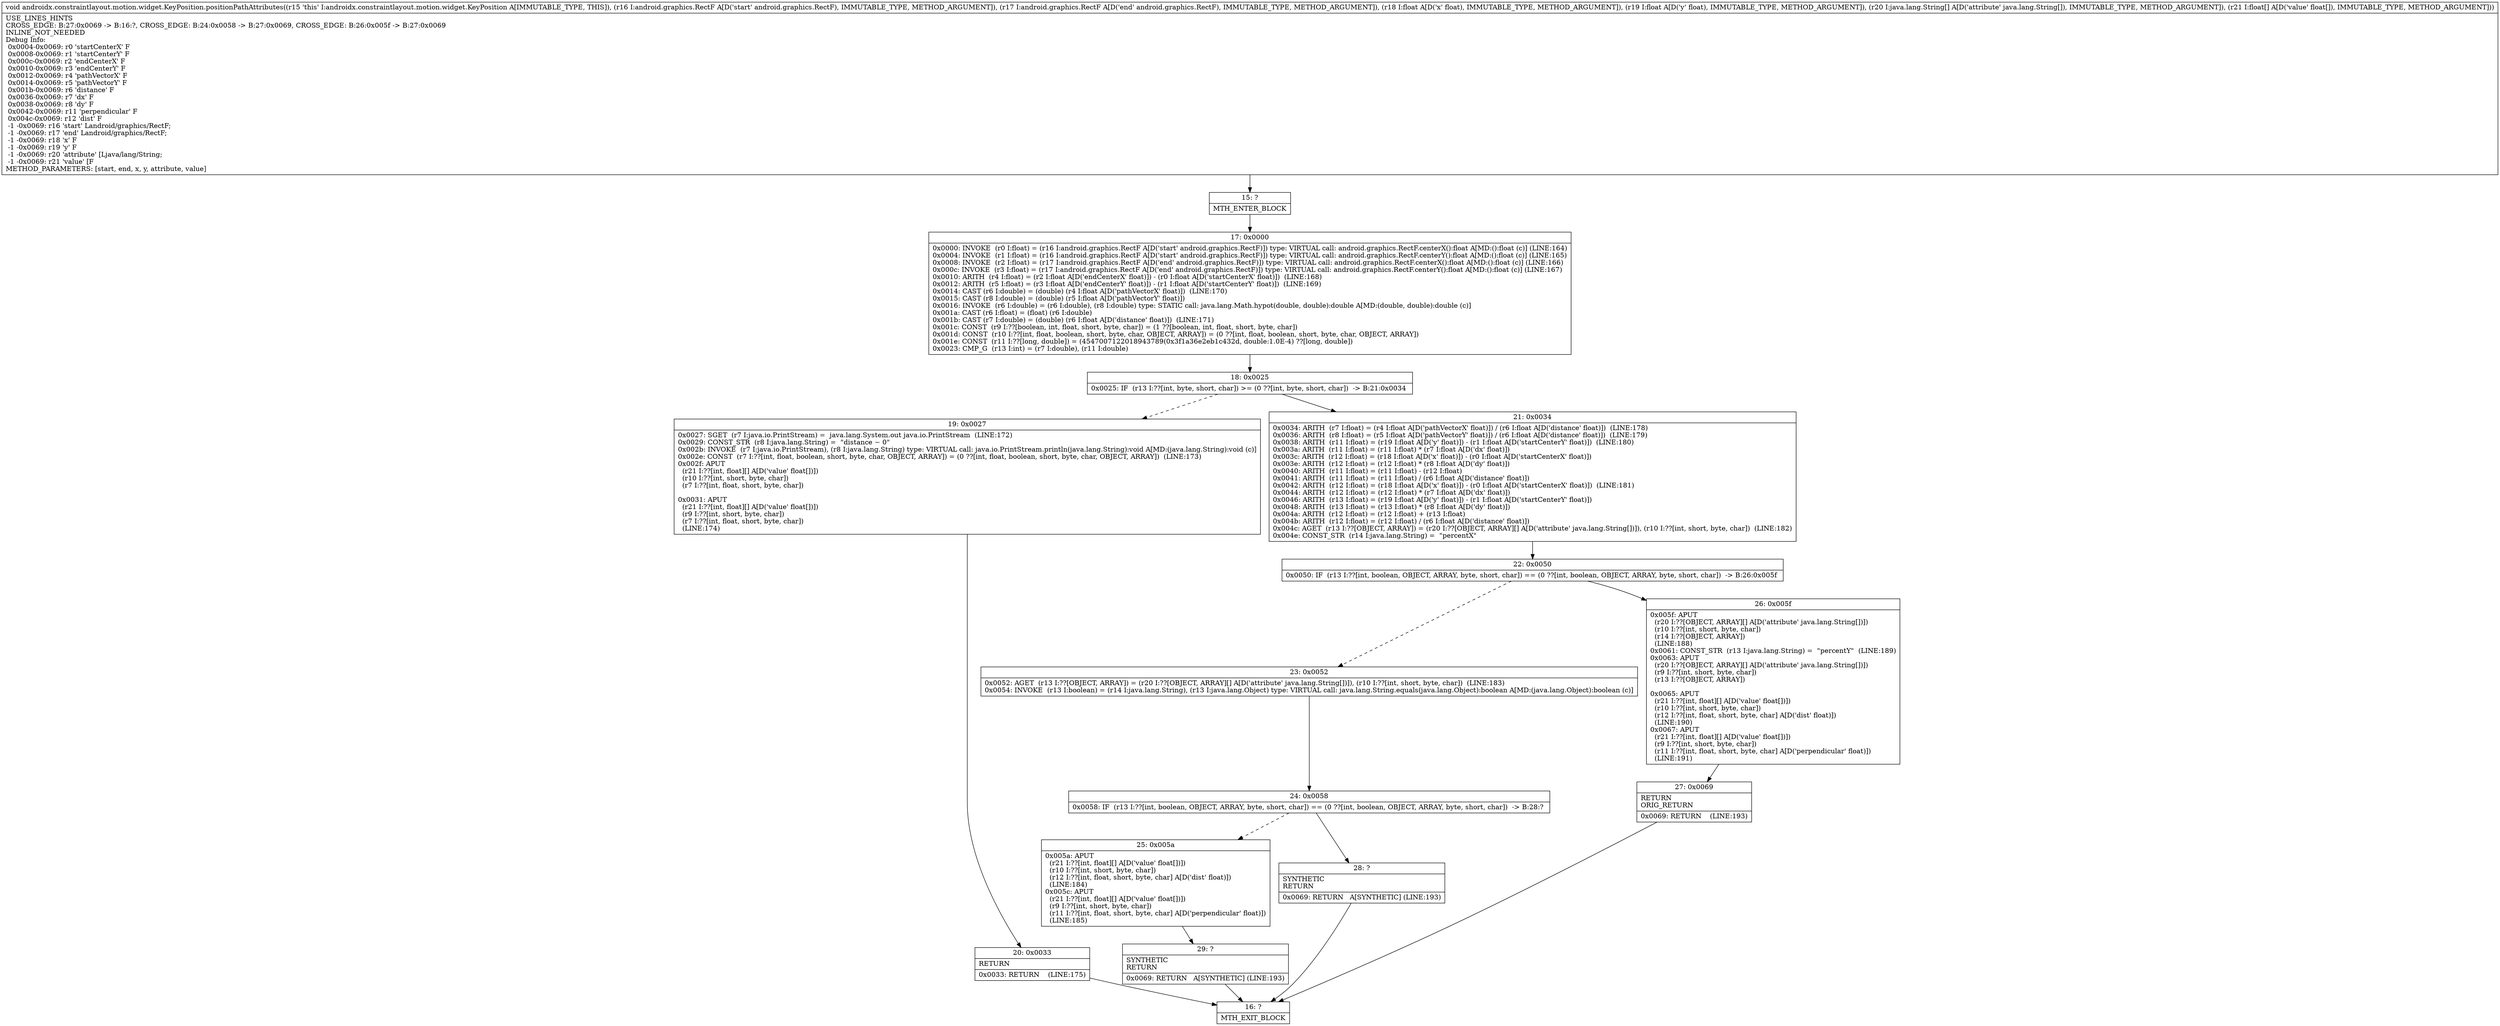 digraph "CFG forandroidx.constraintlayout.motion.widget.KeyPosition.positionPathAttributes(Landroid\/graphics\/RectF;Landroid\/graphics\/RectF;FF[Ljava\/lang\/String;[F)V" {
Node_15 [shape=record,label="{15\:\ ?|MTH_ENTER_BLOCK\l}"];
Node_17 [shape=record,label="{17\:\ 0x0000|0x0000: INVOKE  (r0 I:float) = (r16 I:android.graphics.RectF A[D('start' android.graphics.RectF)]) type: VIRTUAL call: android.graphics.RectF.centerX():float A[MD:():float (c)] (LINE:164)\l0x0004: INVOKE  (r1 I:float) = (r16 I:android.graphics.RectF A[D('start' android.graphics.RectF)]) type: VIRTUAL call: android.graphics.RectF.centerY():float A[MD:():float (c)] (LINE:165)\l0x0008: INVOKE  (r2 I:float) = (r17 I:android.graphics.RectF A[D('end' android.graphics.RectF)]) type: VIRTUAL call: android.graphics.RectF.centerX():float A[MD:():float (c)] (LINE:166)\l0x000c: INVOKE  (r3 I:float) = (r17 I:android.graphics.RectF A[D('end' android.graphics.RectF)]) type: VIRTUAL call: android.graphics.RectF.centerY():float A[MD:():float (c)] (LINE:167)\l0x0010: ARITH  (r4 I:float) = (r2 I:float A[D('endCenterX' float)]) \- (r0 I:float A[D('startCenterX' float)])  (LINE:168)\l0x0012: ARITH  (r5 I:float) = (r3 I:float A[D('endCenterY' float)]) \- (r1 I:float A[D('startCenterY' float)])  (LINE:169)\l0x0014: CAST (r6 I:double) = (double) (r4 I:float A[D('pathVectorX' float)])  (LINE:170)\l0x0015: CAST (r8 I:double) = (double) (r5 I:float A[D('pathVectorY' float)]) \l0x0016: INVOKE  (r6 I:double) = (r6 I:double), (r8 I:double) type: STATIC call: java.lang.Math.hypot(double, double):double A[MD:(double, double):double (c)]\l0x001a: CAST (r6 I:float) = (float) (r6 I:double) \l0x001b: CAST (r7 I:double) = (double) (r6 I:float A[D('distance' float)])  (LINE:171)\l0x001c: CONST  (r9 I:??[boolean, int, float, short, byte, char]) = (1 ??[boolean, int, float, short, byte, char]) \l0x001d: CONST  (r10 I:??[int, float, boolean, short, byte, char, OBJECT, ARRAY]) = (0 ??[int, float, boolean, short, byte, char, OBJECT, ARRAY]) \l0x001e: CONST  (r11 I:??[long, double]) = (4547007122018943789(0x3f1a36e2eb1c432d, double:1.0E\-4) ??[long, double]) \l0x0023: CMP_G  (r13 I:int) = (r7 I:double), (r11 I:double) \l}"];
Node_18 [shape=record,label="{18\:\ 0x0025|0x0025: IF  (r13 I:??[int, byte, short, char]) \>= (0 ??[int, byte, short, char])  \-\> B:21:0x0034 \l}"];
Node_19 [shape=record,label="{19\:\ 0x0027|0x0027: SGET  (r7 I:java.io.PrintStream) =  java.lang.System.out java.io.PrintStream  (LINE:172)\l0x0029: CONST_STR  (r8 I:java.lang.String) =  \"distance ~ 0\" \l0x002b: INVOKE  (r7 I:java.io.PrintStream), (r8 I:java.lang.String) type: VIRTUAL call: java.io.PrintStream.println(java.lang.String):void A[MD:(java.lang.String):void (c)]\l0x002e: CONST  (r7 I:??[int, float, boolean, short, byte, char, OBJECT, ARRAY]) = (0 ??[int, float, boolean, short, byte, char, OBJECT, ARRAY])  (LINE:173)\l0x002f: APUT  \l  (r21 I:??[int, float][] A[D('value' float[])])\l  (r10 I:??[int, short, byte, char])\l  (r7 I:??[int, float, short, byte, char])\l \l0x0031: APUT  \l  (r21 I:??[int, float][] A[D('value' float[])])\l  (r9 I:??[int, short, byte, char])\l  (r7 I:??[int, float, short, byte, char])\l  (LINE:174)\l}"];
Node_20 [shape=record,label="{20\:\ 0x0033|RETURN\l|0x0033: RETURN    (LINE:175)\l}"];
Node_16 [shape=record,label="{16\:\ ?|MTH_EXIT_BLOCK\l}"];
Node_21 [shape=record,label="{21\:\ 0x0034|0x0034: ARITH  (r7 I:float) = (r4 I:float A[D('pathVectorX' float)]) \/ (r6 I:float A[D('distance' float)])  (LINE:178)\l0x0036: ARITH  (r8 I:float) = (r5 I:float A[D('pathVectorY' float)]) \/ (r6 I:float A[D('distance' float)])  (LINE:179)\l0x0038: ARITH  (r11 I:float) = (r19 I:float A[D('y' float)]) \- (r1 I:float A[D('startCenterY' float)])  (LINE:180)\l0x003a: ARITH  (r11 I:float) = (r11 I:float) * (r7 I:float A[D('dx' float)]) \l0x003c: ARITH  (r12 I:float) = (r18 I:float A[D('x' float)]) \- (r0 I:float A[D('startCenterX' float)]) \l0x003e: ARITH  (r12 I:float) = (r12 I:float) * (r8 I:float A[D('dy' float)]) \l0x0040: ARITH  (r11 I:float) = (r11 I:float) \- (r12 I:float) \l0x0041: ARITH  (r11 I:float) = (r11 I:float) \/ (r6 I:float A[D('distance' float)]) \l0x0042: ARITH  (r12 I:float) = (r18 I:float A[D('x' float)]) \- (r0 I:float A[D('startCenterX' float)])  (LINE:181)\l0x0044: ARITH  (r12 I:float) = (r12 I:float) * (r7 I:float A[D('dx' float)]) \l0x0046: ARITH  (r13 I:float) = (r19 I:float A[D('y' float)]) \- (r1 I:float A[D('startCenterY' float)]) \l0x0048: ARITH  (r13 I:float) = (r13 I:float) * (r8 I:float A[D('dy' float)]) \l0x004a: ARITH  (r12 I:float) = (r12 I:float) + (r13 I:float) \l0x004b: ARITH  (r12 I:float) = (r12 I:float) \/ (r6 I:float A[D('distance' float)]) \l0x004c: AGET  (r13 I:??[OBJECT, ARRAY]) = (r20 I:??[OBJECT, ARRAY][] A[D('attribute' java.lang.String[])]), (r10 I:??[int, short, byte, char])  (LINE:182)\l0x004e: CONST_STR  (r14 I:java.lang.String) =  \"percentX\" \l}"];
Node_22 [shape=record,label="{22\:\ 0x0050|0x0050: IF  (r13 I:??[int, boolean, OBJECT, ARRAY, byte, short, char]) == (0 ??[int, boolean, OBJECT, ARRAY, byte, short, char])  \-\> B:26:0x005f \l}"];
Node_23 [shape=record,label="{23\:\ 0x0052|0x0052: AGET  (r13 I:??[OBJECT, ARRAY]) = (r20 I:??[OBJECT, ARRAY][] A[D('attribute' java.lang.String[])]), (r10 I:??[int, short, byte, char])  (LINE:183)\l0x0054: INVOKE  (r13 I:boolean) = (r14 I:java.lang.String), (r13 I:java.lang.Object) type: VIRTUAL call: java.lang.String.equals(java.lang.Object):boolean A[MD:(java.lang.Object):boolean (c)]\l}"];
Node_24 [shape=record,label="{24\:\ 0x0058|0x0058: IF  (r13 I:??[int, boolean, OBJECT, ARRAY, byte, short, char]) == (0 ??[int, boolean, OBJECT, ARRAY, byte, short, char])  \-\> B:28:? \l}"];
Node_25 [shape=record,label="{25\:\ 0x005a|0x005a: APUT  \l  (r21 I:??[int, float][] A[D('value' float[])])\l  (r10 I:??[int, short, byte, char])\l  (r12 I:??[int, float, short, byte, char] A[D('dist' float)])\l  (LINE:184)\l0x005c: APUT  \l  (r21 I:??[int, float][] A[D('value' float[])])\l  (r9 I:??[int, short, byte, char])\l  (r11 I:??[int, float, short, byte, char] A[D('perpendicular' float)])\l  (LINE:185)\l}"];
Node_29 [shape=record,label="{29\:\ ?|SYNTHETIC\lRETURN\l|0x0069: RETURN   A[SYNTHETIC] (LINE:193)\l}"];
Node_28 [shape=record,label="{28\:\ ?|SYNTHETIC\lRETURN\l|0x0069: RETURN   A[SYNTHETIC] (LINE:193)\l}"];
Node_26 [shape=record,label="{26\:\ 0x005f|0x005f: APUT  \l  (r20 I:??[OBJECT, ARRAY][] A[D('attribute' java.lang.String[])])\l  (r10 I:??[int, short, byte, char])\l  (r14 I:??[OBJECT, ARRAY])\l  (LINE:188)\l0x0061: CONST_STR  (r13 I:java.lang.String) =  \"percentY\"  (LINE:189)\l0x0063: APUT  \l  (r20 I:??[OBJECT, ARRAY][] A[D('attribute' java.lang.String[])])\l  (r9 I:??[int, short, byte, char])\l  (r13 I:??[OBJECT, ARRAY])\l \l0x0065: APUT  \l  (r21 I:??[int, float][] A[D('value' float[])])\l  (r10 I:??[int, short, byte, char])\l  (r12 I:??[int, float, short, byte, char] A[D('dist' float)])\l  (LINE:190)\l0x0067: APUT  \l  (r21 I:??[int, float][] A[D('value' float[])])\l  (r9 I:??[int, short, byte, char])\l  (r11 I:??[int, float, short, byte, char] A[D('perpendicular' float)])\l  (LINE:191)\l}"];
Node_27 [shape=record,label="{27\:\ 0x0069|RETURN\lORIG_RETURN\l|0x0069: RETURN    (LINE:193)\l}"];
MethodNode[shape=record,label="{void androidx.constraintlayout.motion.widget.KeyPosition.positionPathAttributes((r15 'this' I:androidx.constraintlayout.motion.widget.KeyPosition A[IMMUTABLE_TYPE, THIS]), (r16 I:android.graphics.RectF A[D('start' android.graphics.RectF), IMMUTABLE_TYPE, METHOD_ARGUMENT]), (r17 I:android.graphics.RectF A[D('end' android.graphics.RectF), IMMUTABLE_TYPE, METHOD_ARGUMENT]), (r18 I:float A[D('x' float), IMMUTABLE_TYPE, METHOD_ARGUMENT]), (r19 I:float A[D('y' float), IMMUTABLE_TYPE, METHOD_ARGUMENT]), (r20 I:java.lang.String[] A[D('attribute' java.lang.String[]), IMMUTABLE_TYPE, METHOD_ARGUMENT]), (r21 I:float[] A[D('value' float[]), IMMUTABLE_TYPE, METHOD_ARGUMENT]))  | USE_LINES_HINTS\lCROSS_EDGE: B:27:0x0069 \-\> B:16:?, CROSS_EDGE: B:24:0x0058 \-\> B:27:0x0069, CROSS_EDGE: B:26:0x005f \-\> B:27:0x0069\lINLINE_NOT_NEEDED\lDebug Info:\l  0x0004\-0x0069: r0 'startCenterX' F\l  0x0008\-0x0069: r1 'startCenterY' F\l  0x000c\-0x0069: r2 'endCenterX' F\l  0x0010\-0x0069: r3 'endCenterY' F\l  0x0012\-0x0069: r4 'pathVectorX' F\l  0x0014\-0x0069: r5 'pathVectorY' F\l  0x001b\-0x0069: r6 'distance' F\l  0x0036\-0x0069: r7 'dx' F\l  0x0038\-0x0069: r8 'dy' F\l  0x0042\-0x0069: r11 'perpendicular' F\l  0x004c\-0x0069: r12 'dist' F\l  \-1 \-0x0069: r16 'start' Landroid\/graphics\/RectF;\l  \-1 \-0x0069: r17 'end' Landroid\/graphics\/RectF;\l  \-1 \-0x0069: r18 'x' F\l  \-1 \-0x0069: r19 'y' F\l  \-1 \-0x0069: r20 'attribute' [Ljava\/lang\/String;\l  \-1 \-0x0069: r21 'value' [F\lMETHOD_PARAMETERS: [start, end, x, y, attribute, value]\l}"];
MethodNode -> Node_15;Node_15 -> Node_17;
Node_17 -> Node_18;
Node_18 -> Node_19[style=dashed];
Node_18 -> Node_21;
Node_19 -> Node_20;
Node_20 -> Node_16;
Node_21 -> Node_22;
Node_22 -> Node_23[style=dashed];
Node_22 -> Node_26;
Node_23 -> Node_24;
Node_24 -> Node_25[style=dashed];
Node_24 -> Node_28;
Node_25 -> Node_29;
Node_29 -> Node_16;
Node_28 -> Node_16;
Node_26 -> Node_27;
Node_27 -> Node_16;
}

